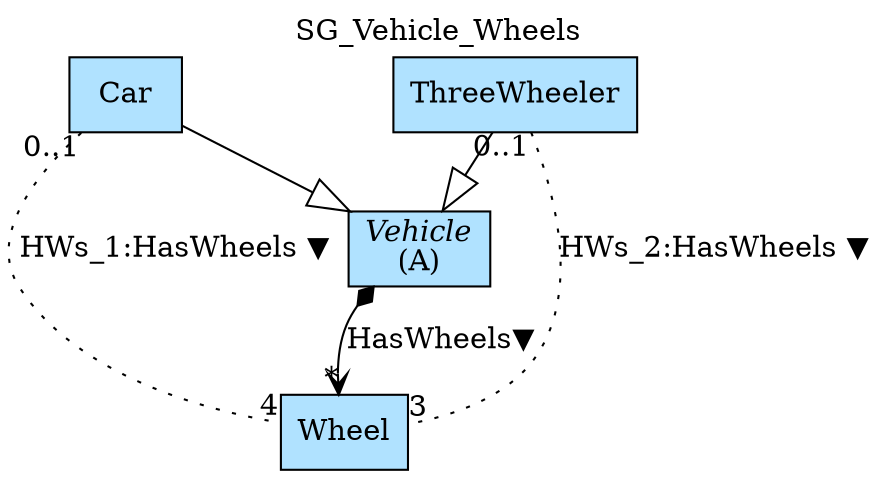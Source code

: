 digraph {graph[label=SG_Vehicle_Wheels,labelloc=tl,labelfontsize=12];
"Vehicle"[shape=record,fillcolor=lightskyblue1,style = filled,label=<{<I>Vehicle</I><br/>(A)}>];
"Car"[shape=record,fillcolor=lightskyblue1,style = filled,label="Car"];
"ThreeWheeler"[shape=record,fillcolor=lightskyblue1,style = filled,label="ThreeWheeler"];
"Wheel"[shape=record,fillcolor=lightskyblue1,style = filled,label="Wheel"];

"Vehicle"->"Wheel"[label="HasWheels▼",arrowhead=vee,arrowtail=diamond,dir=both,headlabel="*"];
"Car"->"Vehicle"[arrowhead=onormal,arrowsize=2.0];
"ThreeWheeler"->"Vehicle"[arrowhead=onormal,arrowsize=2.0];
"Car"->"Wheel"[label="HWs_1:HasWheels ▼",dir=none,taillabel="0..1",headlabel="4",style=dotted];
"ThreeWheeler"->"Wheel"[label="HWs_2:HasWheels ▼",dir=none,taillabel="0..1",headlabel="3",style=dotted];
}